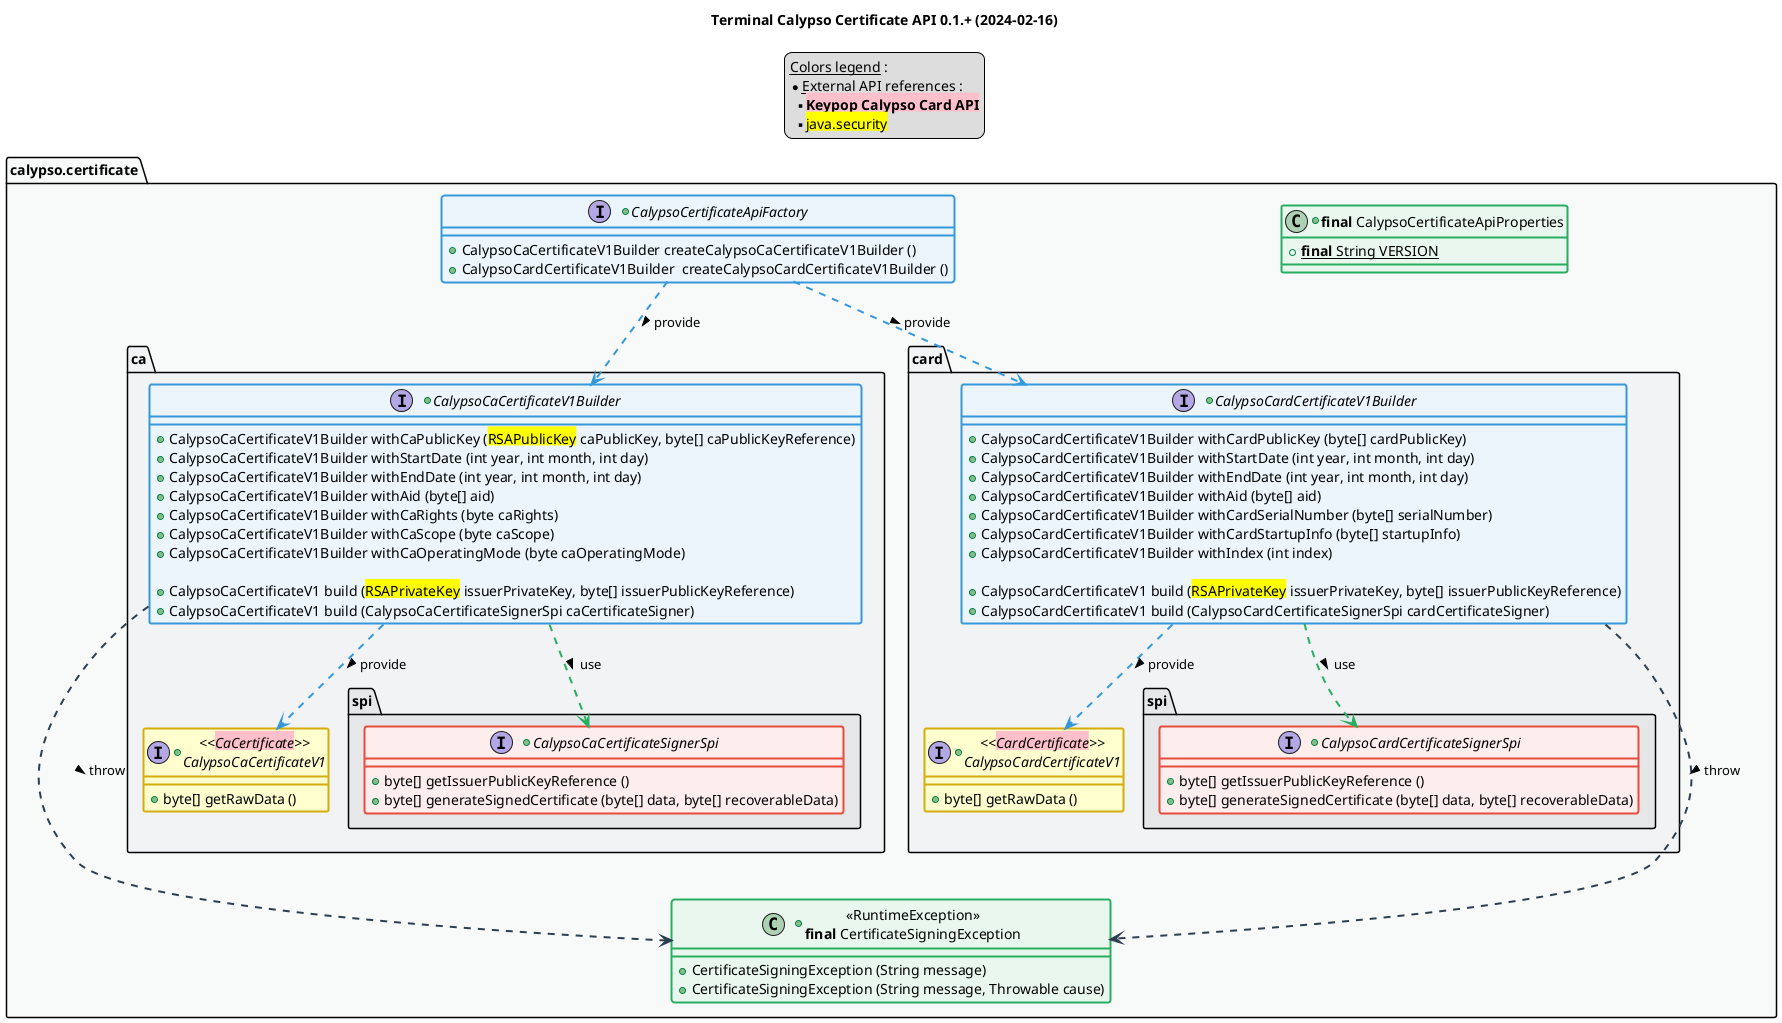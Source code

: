 @startuml
title
    Terminal Calypso Certificate API 0.1.+ (2024-02-16)
end title

' == THEME ==

'Couleurs issues de : https://htmlcolorcodes.com/fr/tableau-de-couleur/tableau-de-couleur-design-plat/
!define C_GREY1 F8F9F9
!define C_GREY2 F2F3F4
!define C_GREY3 E5E7E9
!define C_GREY4 D7DBDD
!define C_GREY5 CACFD2
!define C_GREY6 BDC3C7
!define C_LINK 3498DB
!define C_USE 27AE60
!define C_THROW 2C3E50

' -- Styles that don't work with new version of plantuml --
skinparam stereotypeABorderColor #A9DCDF
skinparam stereotypeIBorderColor #B4A7E5
skinparam stereotypeCBorderColor #ADD1B2
skinparam stereotypeEBorderColor #EB93DF
' -- END --

skinparam ClassBorderThickness 2
skinparam ArrowThickness 2

' Yellow
skinparam ClassBackgroundColor #FEFECE
skinparam ClassBorderColor #D4AC0D
' Red
skinparam ClassBackgroundColor<<red>> #FDEDEC
skinparam ClassBorderColor<<red>> #E74C3C
hide <<red>> stereotype
' Purple
skinparam ClassBackgroundColor<<purple>> #F4ECF7
skinparam ClassBorderColor<<purple>> #8E44AD
hide <<purple>> stereotype
' blue
skinparam ClassBackgroundColor<<blue>> #EBF5FB
skinparam ClassBorderColor<<blue>> #3498DB
hide <<blue>> stereotype
' Green
skinparam ClassBackgroundColor<<green>> #E9F7EF
skinparam ClassBorderColor<<green>> #27AE60
hide <<green>> stereotype
' Grey
skinparam ClassBackgroundColor<<grey>> #EAECEE
skinparam ClassBorderColor<<grey>> #2C3E50
hide <<grey>> stereotype

' == CONTENT ==

legend top
    __Colors legend__ :
    * __External API references__ :
    ** <back:pink>**Keypop Calypso Card API**</back>
    ** <back:yellow>java.security</back>
end legend

package "calypso.certificate" as api {
    +class "**final** CalypsoCertificateApiProperties" as ApiProperties <<green>> {
        +{static} **final** String VERSION
    }
    +interface CalypsoCertificateApiFactory <<blue>> {
        +CalypsoCaCertificateV1Builder createCalypsoCaCertificateV1Builder ()
        +CalypsoCardCertificateV1Builder  createCalypsoCardCertificateV1Builder ()
    }
    package "ca" as ca {
        +interface CalypsoCaCertificateV1Builder <<blue>> {
            +CalypsoCaCertificateV1Builder withCaPublicKey (<back:yellow>RSAPublicKey</back> caPublicKey, byte[] caPublicKeyReference)
            +CalypsoCaCertificateV1Builder withStartDate (int year, int month, int day)
            +CalypsoCaCertificateV1Builder withEndDate (int year, int month, int day)
            +CalypsoCaCertificateV1Builder withAid (byte[] aid)
            +CalypsoCaCertificateV1Builder withCaRights (byte caRights)
            +CalypsoCaCertificateV1Builder withCaScope (byte caScope)
            +CalypsoCaCertificateV1Builder withCaOperatingMode (byte caOperatingMode)

            +CalypsoCaCertificateV1 build (<back:yellow>RSAPrivateKey</back> issuerPrivateKey, byte[] issuerPublicKeyReference)
            +CalypsoCaCertificateV1 build (CalypsoCaCertificateSignerSpi caCertificateSigner)
        }
        +interface "<<<back:pink>CaCertificate</back>>>\nCalypsoCaCertificateV1" as CalypsoCaCertificateV1 {
            +byte[] getRawData ()
        }
        package "spi" as caSpi {
            +interface CalypsoCaCertificateSignerSpi <<red>> {
                +byte[] getIssuerPublicKeyReference ()
                +byte[] generateSignedCertificate (byte[] data, byte[] recoverableData)
            }
        }
    }
    package "card" as card {
        +interface CalypsoCardCertificateV1Builder <<blue>> {
            +CalypsoCardCertificateV1Builder withCardPublicKey (byte[] cardPublicKey)
            +CalypsoCardCertificateV1Builder withStartDate (int year, int month, int day)
            +CalypsoCardCertificateV1Builder withEndDate (int year, int month, int day)
            +CalypsoCardCertificateV1Builder withAid (byte[] aid)
            +CalypsoCardCertificateV1Builder withCardSerialNumber (byte[] serialNumber)
            +CalypsoCardCertificateV1Builder withCardStartupInfo (byte[] startupInfo)
            +CalypsoCardCertificateV1Builder withIndex (int index)

            +CalypsoCardCertificateV1 build (<back:yellow>RSAPrivateKey</back> issuerPrivateKey, byte[] issuerPublicKeyReference)
            +CalypsoCardCertificateV1 build (CalypsoCardCertificateSignerSpi cardCertificateSigner)
        }
        +interface "<<<back:pink>CardCertificate</back>>>\nCalypsoCardCertificateV1" as CalypsoCardCertificateV1 {
            +byte[] getRawData ()
        }
        package "spi" as cardSpi {
            +interface CalypsoCardCertificateSignerSpi <<red>> {
                +byte[] getIssuerPublicKeyReference ()
                +byte[] generateSignedCertificate (byte[] data, byte[] recoverableData)
            }
        }
    }
    +class "<<RuntimeException>>\n**final** CertificateSigningException" as CertificateSigningException <<green>> {
        +CertificateSigningException (String message)
        +CertificateSigningException (String message, Throwable cause)
    }
}

' Associations

CalypsoCertificateApiFactory ..> CalypsoCaCertificateV1Builder #C_LINK : provide >
CalypsoCertificateApiFactory ..> CalypsoCardCertificateV1Builder #C_LINK : provide >

CalypsoCaCertificateV1Builder ..> CalypsoCaCertificateSignerSpi #C_USE : use >
CalypsoCaCertificateV1Builder ..> CalypsoCaCertificateV1 #C_LINK : provide >

CalypsoCardCertificateV1Builder ..> CalypsoCardCertificateSignerSpi #C_USE : use >
CalypsoCardCertificateV1Builder ..> CalypsoCardCertificateV1 #C_LINK : provide >

CalypsoCaCertificateV1Builder ...> CertificateSigningException #C_THROW : throw >
CalypsoCardCertificateV1Builder ...> CertificateSigningException #C_THROW : throw >

' == LAYOUT ==

'CalypsoCertificateApiFactory -[hidden]- CalypsoCaCertificateV1Builder
'CalypsoCertificateApiFactory -[hidden]- CalypsoCardCertificateV1Builder

' == STYLE ==

package api #C_GREY1 {}
package api.ca #C_GREY2 {}
package api.ca.caSpi #C_GREY3 {}
package api.card #C_GREY2 {}
package api.card.cardSpi #C_GREY3 {}

@enduml